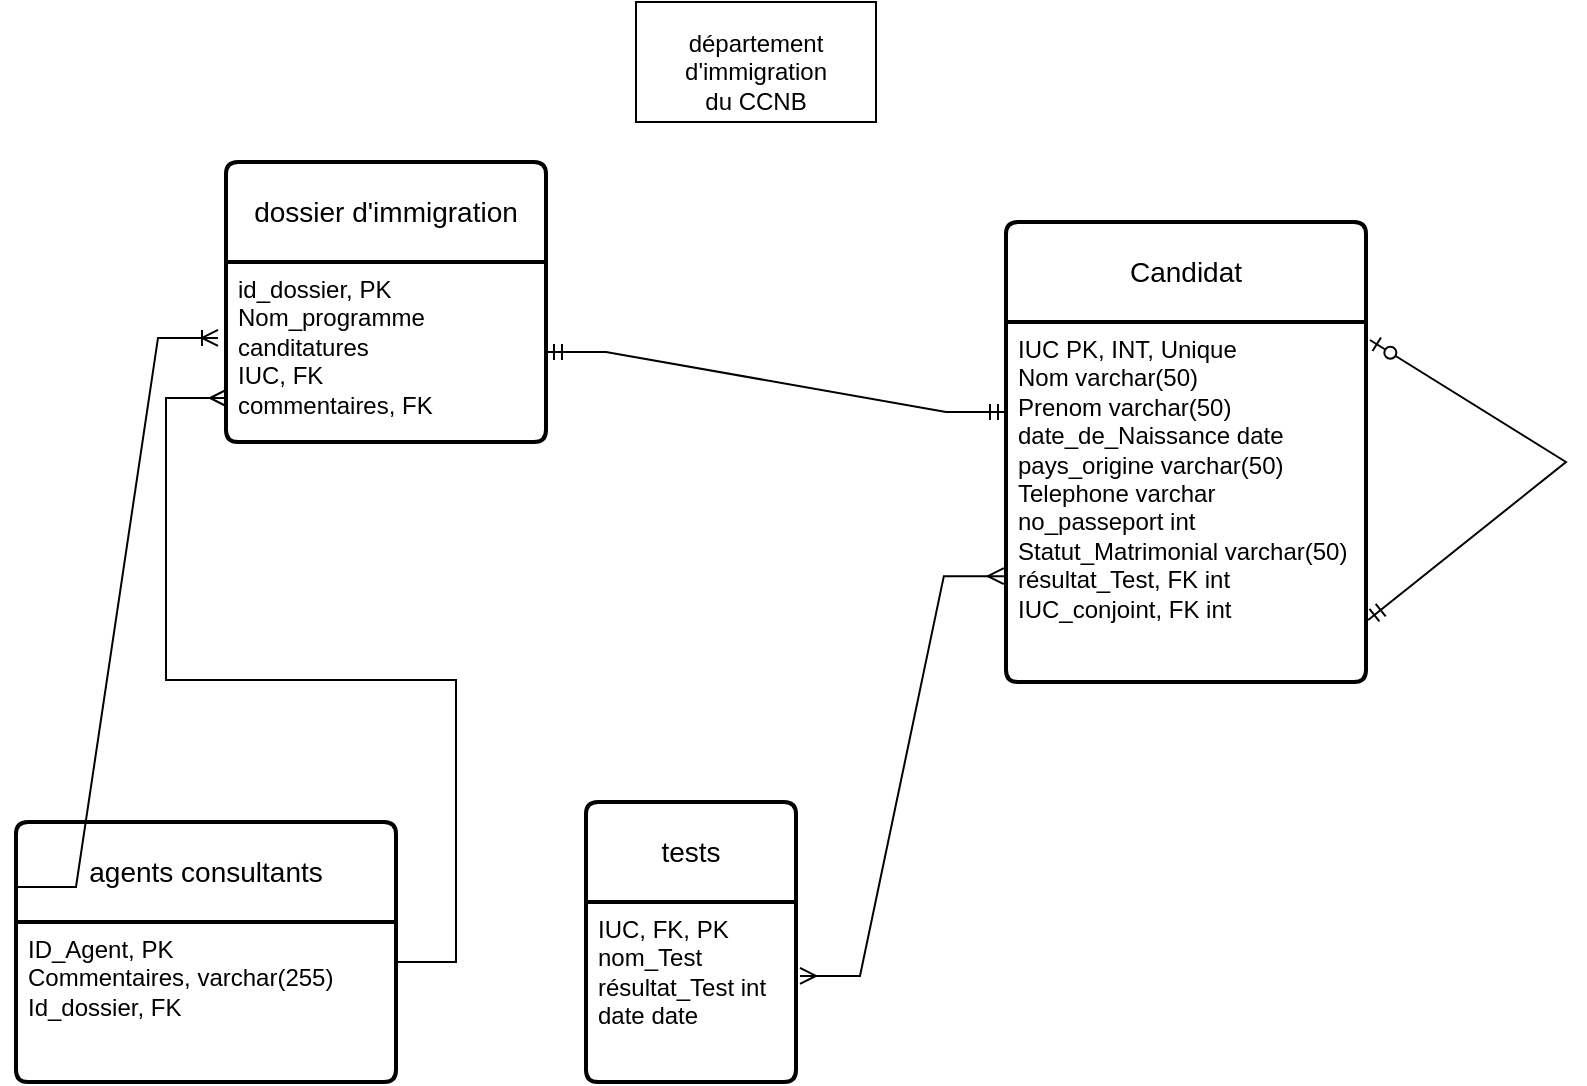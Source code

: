 <mxfile version="23.1.6" type="device" pages="2">
  <diagram name="Modèle entité-association" id="yI0iyrHZkLMbIS5xyPjb">
    <mxGraphModel dx="977" dy="645" grid="1" gridSize="10" guides="1" tooltips="1" connect="1" arrows="1" fold="1" page="1" pageScale="1" pageWidth="850" pageHeight="1100" math="0" shadow="0">
      <root>
        <mxCell id="0" />
        <mxCell id="1" parent="0" />
        <mxCell id="i-5-Rq-wRSvrZoOoVcOD-7" value="" style="rounded=0;whiteSpace=wrap;html=1;" vertex="1" parent="1">
          <mxGeometry x="365" y="10" width="120" height="60" as="geometry" />
        </mxCell>
        <mxCell id="i-5-Rq-wRSvrZoOoVcOD-8" value="département d&#39;immigration du CCNB" style="text;html=1;align=center;verticalAlign=middle;whiteSpace=wrap;rounded=0;" vertex="1" parent="1">
          <mxGeometry x="395" y="30" width="60" height="30" as="geometry" />
        </mxCell>
        <mxCell id="i-5-Rq-wRSvrZoOoVcOD-14" value="Candidat" style="swimlane;childLayout=stackLayout;horizontal=1;startSize=50;horizontalStack=0;rounded=1;fontSize=14;fontStyle=0;strokeWidth=2;resizeParent=0;resizeLast=1;shadow=0;dashed=0;align=center;arcSize=4;whiteSpace=wrap;html=1;" vertex="1" parent="1">
          <mxGeometry x="550" y="120" width="180" height="230" as="geometry" />
        </mxCell>
        <mxCell id="i-5-Rq-wRSvrZoOoVcOD-15" value="IUC PK, INT, Unique&lt;br&gt;Nom varchar(50)&lt;br&gt;Prenom varchar(50)&lt;br&gt;date_de_Naissance date&lt;br&gt;pays_origine varchar(50)&lt;br&gt;Telephone varchar&lt;br&gt;no_passeport int&lt;br&gt;Statut_Matrimonial varchar(50)&lt;br&gt;résultat_Test, FK int&lt;br&gt;IUC_conjoint, FK int" style="align=left;strokeColor=none;fillColor=none;spacingLeft=4;fontSize=12;verticalAlign=top;resizable=0;rotatable=0;part=1;html=1;" vertex="1" parent="i-5-Rq-wRSvrZoOoVcOD-14">
          <mxGeometry y="50" width="180" height="180" as="geometry" />
        </mxCell>
        <mxCell id="tu8khx_pce_LIIpsWkec-7" value="" style="edgeStyle=entityRelationEdgeStyle;fontSize=12;html=1;endArrow=ERzeroToOne;startArrow=ERmandOne;rounded=0;exitX=1.006;exitY=0.828;exitDx=0;exitDy=0;exitPerimeter=0;entryX=1.011;entryY=0.05;entryDx=0;entryDy=0;entryPerimeter=0;" edge="1" parent="i-5-Rq-wRSvrZoOoVcOD-14" source="i-5-Rq-wRSvrZoOoVcOD-15" target="i-5-Rq-wRSvrZoOoVcOD-15">
          <mxGeometry width="100" height="100" relative="1" as="geometry">
            <mxPoint x="140" y="470" as="sourcePoint" />
            <mxPoint x="240" y="370" as="targetPoint" />
            <Array as="points">
              <mxPoint x="280" y="120" />
            </Array>
          </mxGeometry>
        </mxCell>
        <mxCell id="i-5-Rq-wRSvrZoOoVcOD-19" value="dossier d&#39;immigration" style="swimlane;childLayout=stackLayout;horizontal=1;startSize=50;horizontalStack=0;rounded=1;fontSize=14;fontStyle=0;strokeWidth=2;resizeParent=0;resizeLast=1;shadow=0;dashed=0;align=center;arcSize=4;whiteSpace=wrap;html=1;" vertex="1" parent="1">
          <mxGeometry x="160" y="90" width="160" height="140" as="geometry" />
        </mxCell>
        <mxCell id="i-5-Rq-wRSvrZoOoVcOD-20" value="id_dossier, PK&lt;br&gt;Nom_programme&lt;br&gt;canditatures&lt;br&gt;IUC, FK&lt;br&gt;&lt;div&gt;commentaires, FK&lt;/div&gt;" style="align=left;strokeColor=none;fillColor=none;spacingLeft=4;fontSize=12;verticalAlign=top;resizable=0;rotatable=0;part=1;html=1;" vertex="1" parent="i-5-Rq-wRSvrZoOoVcOD-19">
          <mxGeometry y="50" width="160" height="90" as="geometry" />
        </mxCell>
        <mxCell id="i-5-Rq-wRSvrZoOoVcOD-24" value="tests" style="swimlane;childLayout=stackLayout;horizontal=1;startSize=50;horizontalStack=0;rounded=1;fontSize=14;fontStyle=0;strokeWidth=2;resizeParent=0;resizeLast=1;shadow=0;dashed=0;align=center;arcSize=4;whiteSpace=wrap;html=1;" vertex="1" parent="1">
          <mxGeometry x="340" y="410" width="105" height="140" as="geometry" />
        </mxCell>
        <mxCell id="i-5-Rq-wRSvrZoOoVcOD-25" value="IUC, FK, PK&lt;br&gt;nom_Test&lt;br&gt;résultat_Test int&lt;br&gt;date date&lt;div&gt;&lt;br/&gt;&lt;/div&gt;" style="align=left;strokeColor=none;fillColor=none;spacingLeft=4;fontSize=12;verticalAlign=top;resizable=0;rotatable=0;part=1;html=1;" vertex="1" parent="i-5-Rq-wRSvrZoOoVcOD-24">
          <mxGeometry y="50" width="105" height="90" as="geometry" />
        </mxCell>
        <mxCell id="i-5-Rq-wRSvrZoOoVcOD-27" value="agents consultants" style="swimlane;childLayout=stackLayout;horizontal=1;startSize=50;horizontalStack=0;rounded=1;fontSize=14;fontStyle=0;strokeWidth=2;resizeParent=0;resizeLast=1;shadow=0;dashed=0;align=center;arcSize=4;whiteSpace=wrap;html=1;" vertex="1" parent="1">
          <mxGeometry x="55" y="420" width="190" height="130" as="geometry" />
        </mxCell>
        <mxCell id="i-5-Rq-wRSvrZoOoVcOD-28" value="ID_Agent, PK&lt;br&gt;Commentaires, varchar(255)&lt;br&gt;Id_dossier, FK" style="align=left;strokeColor=none;fillColor=none;spacingLeft=4;fontSize=12;verticalAlign=top;resizable=0;rotatable=0;part=1;html=1;" vertex="1" parent="i-5-Rq-wRSvrZoOoVcOD-27">
          <mxGeometry y="50" width="190" height="80" as="geometry" />
        </mxCell>
        <mxCell id="tu8khx_pce_LIIpsWkec-3" value="" style="edgeStyle=entityRelationEdgeStyle;fontSize=12;html=1;endArrow=ERoneToMany;rounded=0;entryX=-0.025;entryY=0.422;entryDx=0;entryDy=0;entryPerimeter=0;exitX=0;exitY=0.25;exitDx=0;exitDy=0;" edge="1" parent="1" source="i-5-Rq-wRSvrZoOoVcOD-27" target="i-5-Rq-wRSvrZoOoVcOD-20">
          <mxGeometry width="100" height="100" relative="1" as="geometry">
            <mxPoint x="80" y="390" as="sourcePoint" />
            <mxPoint x="190" y="310" as="targetPoint" />
            <Array as="points">
              <mxPoint x="60" y="420" />
              <mxPoint x="66" y="330" />
              <mxPoint x="70" y="310" />
              <mxPoint x="60" y="270" />
              <mxPoint x="60" y="320" />
              <mxPoint x="60" y="330" />
              <mxPoint x="70" y="330" />
            </Array>
          </mxGeometry>
        </mxCell>
        <mxCell id="tu8khx_pce_LIIpsWkec-4" value="" style="edgeStyle=entityRelationEdgeStyle;fontSize=12;html=1;endArrow=ERmandOne;startArrow=ERmandOne;rounded=0;exitX=1;exitY=0.5;exitDx=0;exitDy=0;entryX=0;entryY=0.25;entryDx=0;entryDy=0;" edge="1" parent="1" source="i-5-Rq-wRSvrZoOoVcOD-20" target="i-5-Rq-wRSvrZoOoVcOD-15">
          <mxGeometry width="100" height="100" relative="1" as="geometry">
            <mxPoint x="690" y="590" as="sourcePoint" />
            <mxPoint x="790" y="490" as="targetPoint" />
          </mxGeometry>
        </mxCell>
        <mxCell id="mW0TRUFm0ewWW8_eR5Zu-1" value="" style="edgeStyle=entityRelationEdgeStyle;fontSize=12;html=1;endArrow=ERmany;startArrow=ERmany;rounded=0;exitX=1.019;exitY=0.411;exitDx=0;exitDy=0;exitPerimeter=0;entryX=-0.006;entryY=0.706;entryDx=0;entryDy=0;entryPerimeter=0;" edge="1" parent="1" source="i-5-Rq-wRSvrZoOoVcOD-25" target="i-5-Rq-wRSvrZoOoVcOD-15">
          <mxGeometry width="100" height="100" relative="1" as="geometry">
            <mxPoint x="470" y="500" as="sourcePoint" />
            <mxPoint x="570" y="400" as="targetPoint" />
          </mxGeometry>
        </mxCell>
        <mxCell id="P6-CzlEN9-3woIpT2S3M-1" value="" style="edgeStyle=entityRelationEdgeStyle;fontSize=12;html=1;endArrow=ERmany;rounded=0;exitX=1;exitY=0.25;exitDx=0;exitDy=0;" edge="1" parent="1" source="i-5-Rq-wRSvrZoOoVcOD-28">
          <mxGeometry width="100" height="100" relative="1" as="geometry">
            <mxPoint x="150" y="280" as="sourcePoint" />
            <mxPoint x="160" y="208" as="targetPoint" />
            <Array as="points">
              <mxPoint x="250" y="340" />
              <mxPoint x="70" y="300" />
            </Array>
          </mxGeometry>
        </mxCell>
      </root>
    </mxGraphModel>
  </diagram>
  <diagram id="Fz0gqVezeZwrZOAI8in3" name="Modèle relationnel">
    <mxGraphModel dx="977" dy="645" grid="1" gridSize="10" guides="1" tooltips="1" connect="1" arrows="1" fold="1" page="1" pageScale="1" pageWidth="850" pageHeight="1100" math="0" shadow="0">
      <root>
        <mxCell id="0" />
        <mxCell id="1" parent="0" />
        <mxCell id="_nPoGxWu3NJnIKJfGLFa-3" value="Modèle relationnel" style="swimlane;fontStyle=0;childLayout=stackLayout;horizontal=1;startSize=30;horizontalStack=0;resizeParent=1;resizeParentMax=0;resizeLast=0;collapsible=1;marginBottom=0;whiteSpace=wrap;html=1;" vertex="1" parent="1">
          <mxGeometry width="850" height="270" as="geometry">
            <mxRectangle width="140" height="30" as="alternateBounds" />
          </mxGeometry>
        </mxCell>
        <mxCell id="_nPoGxWu3NJnIKJfGLFa-4" value="TESTS" style="text;strokeColor=none;fillColor=none;align=left;verticalAlign=middle;spacingLeft=4;spacingRight=4;overflow=hidden;points=[[0,0.5],[1,0.5]];portConstraint=eastwest;rotatable=0;whiteSpace=wrap;html=1;" vertex="1" parent="_nPoGxWu3NJnIKJfGLFa-3">
          <mxGeometry y="30" width="850" height="30" as="geometry" />
        </mxCell>
        <mxCell id="_nPoGxWu3NJnIKJfGLFa-5" value="IUC(PK, FK), NOM_Test, résultat_Test, date(IUC est une FK&amp;nbsp; ainsi qu&#39;une PK pour cette table qui fait référence à la table candidat)" style="text;strokeColor=none;fillColor=none;align=left;verticalAlign=middle;spacingLeft=4;spacingRight=4;overflow=hidden;points=[[0,0.5],[1,0.5]];portConstraint=eastwest;rotatable=0;whiteSpace=wrap;html=1;" vertex="1" parent="_nPoGxWu3NJnIKJfGLFa-3">
          <mxGeometry y="60" width="850" height="30" as="geometry" />
        </mxCell>
        <mxCell id="_nPoGxWu3NJnIKJfGLFa-6" value="CANDIDAT" style="text;strokeColor=none;fillColor=none;align=left;verticalAlign=middle;spacingLeft=4;spacingRight=4;overflow=hidden;points=[[0,0.5],[1,0.5]];portConstraint=eastwest;rotatable=0;whiteSpace=wrap;html=1;" vertex="1" parent="_nPoGxWu3NJnIKJfGLFa-3">
          <mxGeometry y="90" width="850" height="30" as="geometry" />
        </mxCell>
        <mxCell id="_nPoGxWu3NJnIKJfGLFa-7" value="IUC(PK), Nom, Prenom, Date_de_Naissance, pays_origine, Telephone, no_Passeport, Statut Matrimonial, résultats_test(FK), IUC_Conjoint(FK)(IUC est la clé primaire à cette table , IUC_Conjoint est une FK qui relie directement à IUC de la table Candidat en un pour un pour aller prendre l&#39;information d&#39;un conjoint.&amp;nbsp;" style="text;strokeColor=none;fillColor=none;align=left;verticalAlign=middle;spacingLeft=4;spacingRight=4;overflow=hidden;points=[[0,0.5],[1,0.5]];portConstraint=eastwest;rotatable=0;whiteSpace=wrap;html=1;" vertex="1" parent="_nPoGxWu3NJnIKJfGLFa-3">
          <mxGeometry y="120" width="850" height="30" as="geometry" />
        </mxCell>
        <mxCell id="_nPoGxWu3NJnIKJfGLFa-8" value="DOSSIER D&#39;IMMIGRATION" style="text;strokeColor=none;fillColor=none;align=left;verticalAlign=middle;spacingLeft=4;spacingRight=4;overflow=hidden;points=[[0,0.5],[1,0.5]];portConstraint=eastwest;rotatable=0;whiteSpace=wrap;html=1;" vertex="1" parent="_nPoGxWu3NJnIKJfGLFa-3">
          <mxGeometry y="150" width="850" height="30" as="geometry" />
        </mxCell>
        <mxCell id="_nPoGxWu3NJnIKJfGLFa-9" value="id_dossier, nom_programme, Canditatures,commentaires(FK référencant au commentaires sur le dossier fait par l&#39;agent IUC(id_dossier est la clé primaire qui vient identifier chaque dossier, IUC est une FK qui fait référence au tableau Candidat)" style="text;strokeColor=none;fillColor=none;align=left;verticalAlign=middle;spacingLeft=4;spacingRight=4;overflow=hidden;points=[[0,0.5],[1,0.5]];portConstraint=eastwest;rotatable=0;whiteSpace=wrap;html=1;" vertex="1" parent="_nPoGxWu3NJnIKJfGLFa-3">
          <mxGeometry y="180" width="850" height="30" as="geometry" />
        </mxCell>
        <mxCell id="gaMYjGpeGY0tDIgP_WFn-1" value="AGENTS CONSULTANTS" style="text;strokeColor=none;fillColor=none;align=left;verticalAlign=middle;spacingLeft=4;spacingRight=4;overflow=hidden;points=[[0,0.5],[1,0.5]];portConstraint=eastwest;rotatable=0;whiteSpace=wrap;html=1;" vertex="1" parent="_nPoGxWu3NJnIKJfGLFa-3">
          <mxGeometry y="210" width="850" height="30" as="geometry" />
        </mxCell>
        <mxCell id="gaMYjGpeGY0tDIgP_WFn-2" value="id_agent(PK), commentaires, id_dossier(FK référencant le dossier d&#39;immigration" style="text;strokeColor=none;fillColor=none;align=left;verticalAlign=middle;spacingLeft=4;spacingRight=4;overflow=hidden;points=[[0,0.5],[1,0.5]];portConstraint=eastwest;rotatable=0;whiteSpace=wrap;html=1;" vertex="1" parent="_nPoGxWu3NJnIKJfGLFa-3">
          <mxGeometry y="240" width="850" height="30" as="geometry" />
        </mxCell>
      </root>
    </mxGraphModel>
  </diagram>
</mxfile>
